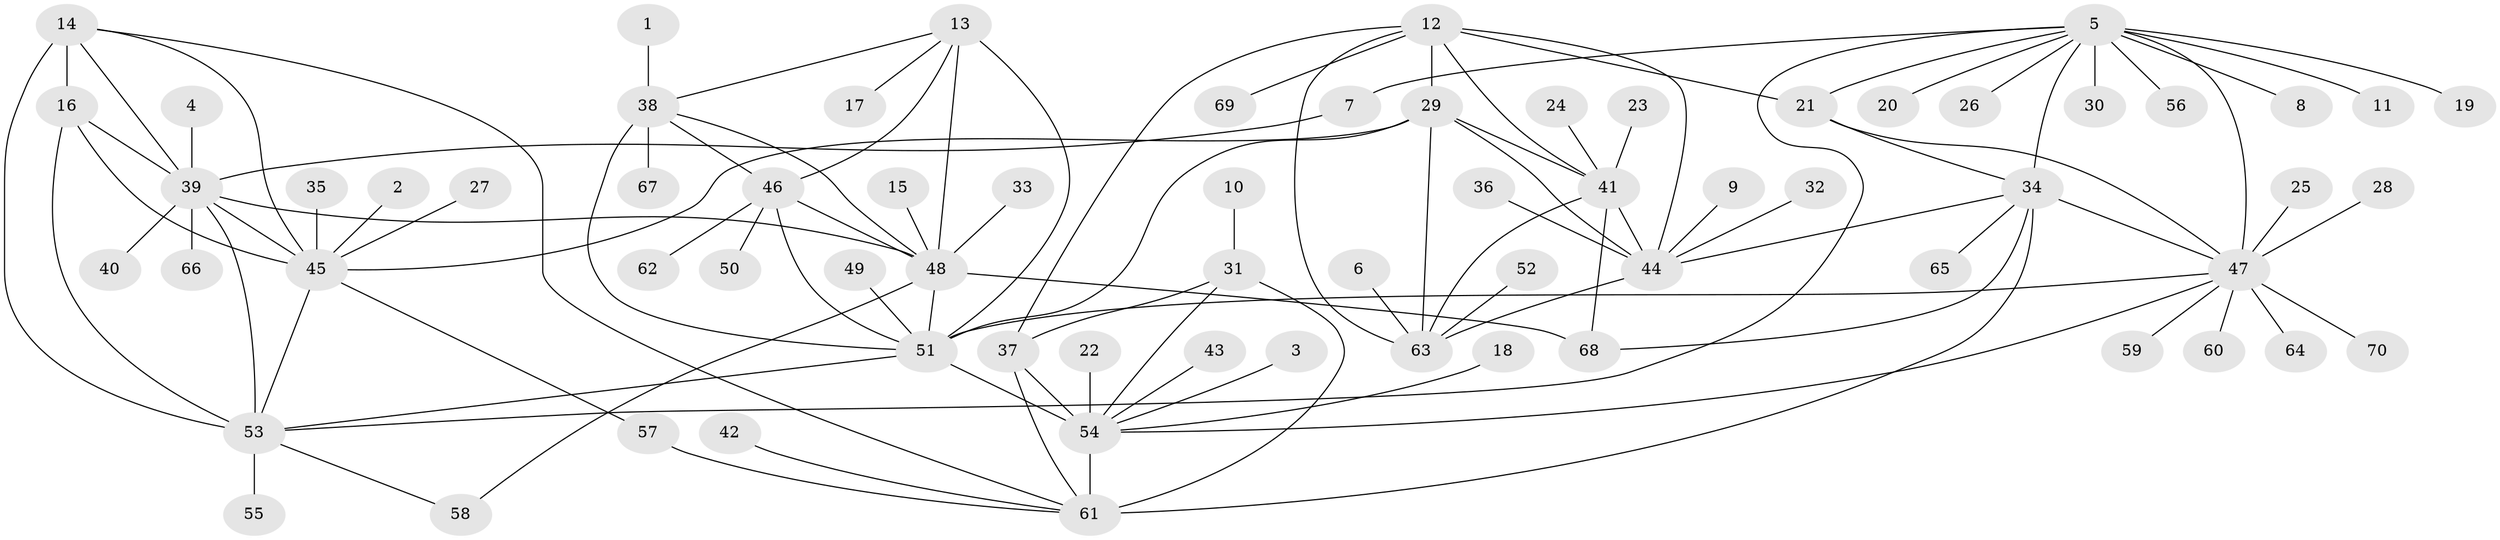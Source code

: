 // original degree distribution, {9: 0.06428571428571428, 12: 0.02142857142857143, 8: 0.03571428571428571, 7: 0.05714285714285714, 10: 0.02142857142857143, 6: 0.007142857142857143, 11: 0.02857142857142857, 13: 0.014285714285714285, 1: 0.5714285714285714, 3: 0.02857142857142857, 2: 0.12857142857142856, 4: 0.014285714285714285, 5: 0.007142857142857143}
// Generated by graph-tools (version 1.1) at 2025/26/03/09/25 03:26:47]
// undirected, 70 vertices, 107 edges
graph export_dot {
graph [start="1"]
  node [color=gray90,style=filled];
  1;
  2;
  3;
  4;
  5;
  6;
  7;
  8;
  9;
  10;
  11;
  12;
  13;
  14;
  15;
  16;
  17;
  18;
  19;
  20;
  21;
  22;
  23;
  24;
  25;
  26;
  27;
  28;
  29;
  30;
  31;
  32;
  33;
  34;
  35;
  36;
  37;
  38;
  39;
  40;
  41;
  42;
  43;
  44;
  45;
  46;
  47;
  48;
  49;
  50;
  51;
  52;
  53;
  54;
  55;
  56;
  57;
  58;
  59;
  60;
  61;
  62;
  63;
  64;
  65;
  66;
  67;
  68;
  69;
  70;
  1 -- 38 [weight=1.0];
  2 -- 45 [weight=1.0];
  3 -- 54 [weight=1.0];
  4 -- 39 [weight=1.0];
  5 -- 7 [weight=1.0];
  5 -- 8 [weight=1.0];
  5 -- 11 [weight=1.0];
  5 -- 19 [weight=1.0];
  5 -- 20 [weight=1.0];
  5 -- 21 [weight=3.0];
  5 -- 26 [weight=1.0];
  5 -- 30 [weight=1.0];
  5 -- 34 [weight=3.0];
  5 -- 47 [weight=6.0];
  5 -- 53 [weight=1.0];
  5 -- 56 [weight=1.0];
  6 -- 63 [weight=1.0];
  7 -- 39 [weight=1.0];
  9 -- 44 [weight=1.0];
  10 -- 31 [weight=1.0];
  12 -- 21 [weight=1.0];
  12 -- 29 [weight=3.0];
  12 -- 37 [weight=1.0];
  12 -- 41 [weight=1.0];
  12 -- 44 [weight=1.0];
  12 -- 63 [weight=1.0];
  12 -- 69 [weight=1.0];
  13 -- 17 [weight=1.0];
  13 -- 38 [weight=1.0];
  13 -- 46 [weight=1.0];
  13 -- 48 [weight=1.0];
  13 -- 51 [weight=3.0];
  14 -- 16 [weight=2.0];
  14 -- 39 [weight=2.0];
  14 -- 45 [weight=2.0];
  14 -- 53 [weight=4.0];
  14 -- 61 [weight=1.0];
  15 -- 48 [weight=1.0];
  16 -- 39 [weight=1.0];
  16 -- 45 [weight=1.0];
  16 -- 53 [weight=2.0];
  18 -- 54 [weight=1.0];
  21 -- 34 [weight=1.0];
  21 -- 47 [weight=2.0];
  22 -- 54 [weight=1.0];
  23 -- 41 [weight=1.0];
  24 -- 41 [weight=1.0];
  25 -- 47 [weight=1.0];
  27 -- 45 [weight=1.0];
  28 -- 47 [weight=1.0];
  29 -- 41 [weight=3.0];
  29 -- 44 [weight=3.0];
  29 -- 45 [weight=1.0];
  29 -- 51 [weight=1.0];
  29 -- 63 [weight=3.0];
  31 -- 37 [weight=1.0];
  31 -- 54 [weight=3.0];
  31 -- 61 [weight=2.0];
  32 -- 44 [weight=1.0];
  33 -- 48 [weight=1.0];
  34 -- 44 [weight=1.0];
  34 -- 47 [weight=2.0];
  34 -- 61 [weight=1.0];
  34 -- 65 [weight=1.0];
  34 -- 68 [weight=1.0];
  35 -- 45 [weight=1.0];
  36 -- 44 [weight=1.0];
  37 -- 54 [weight=3.0];
  37 -- 61 [weight=2.0];
  38 -- 46 [weight=1.0];
  38 -- 48 [weight=1.0];
  38 -- 51 [weight=3.0];
  38 -- 67 [weight=1.0];
  39 -- 40 [weight=1.0];
  39 -- 45 [weight=1.0];
  39 -- 48 [weight=1.0];
  39 -- 53 [weight=2.0];
  39 -- 66 [weight=1.0];
  41 -- 44 [weight=1.0];
  41 -- 63 [weight=1.0];
  41 -- 68 [weight=1.0];
  42 -- 61 [weight=1.0];
  43 -- 54 [weight=1.0];
  44 -- 63 [weight=1.0];
  45 -- 53 [weight=2.0];
  45 -- 57 [weight=1.0];
  46 -- 48 [weight=1.0];
  46 -- 50 [weight=1.0];
  46 -- 51 [weight=3.0];
  46 -- 62 [weight=1.0];
  47 -- 51 [weight=1.0];
  47 -- 54 [weight=1.0];
  47 -- 59 [weight=1.0];
  47 -- 60 [weight=1.0];
  47 -- 64 [weight=1.0];
  47 -- 70 [weight=1.0];
  48 -- 51 [weight=3.0];
  48 -- 58 [weight=1.0];
  48 -- 68 [weight=1.0];
  49 -- 51 [weight=1.0];
  51 -- 53 [weight=2.0];
  51 -- 54 [weight=2.0];
  52 -- 63 [weight=1.0];
  53 -- 55 [weight=1.0];
  53 -- 58 [weight=1.0];
  54 -- 61 [weight=6.0];
  57 -- 61 [weight=1.0];
}
